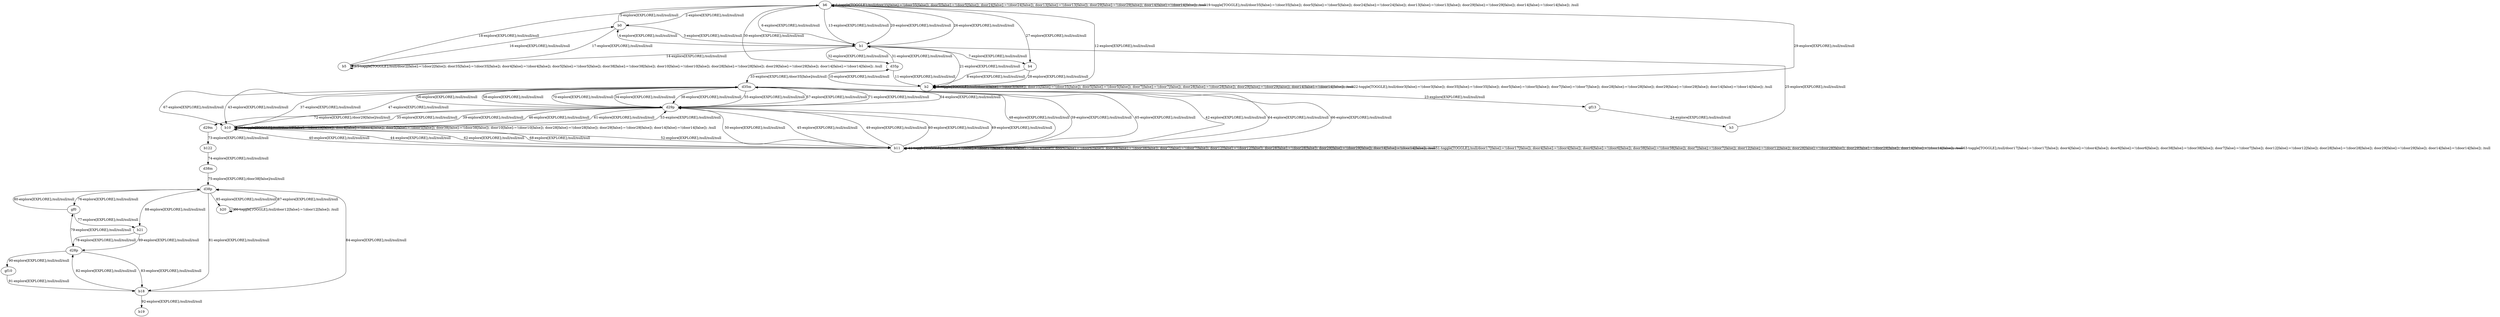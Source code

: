 # Total number of goals covered by this test: 2
# gf10 --> b18
# b18 --> b19

digraph g {
"b6" -> "b6" [label = "1-toggle[TOGGLE];/null/door35[false]:=!(door35[false]); door5[false]:=!(door5[false]); door24[false]:=!(door24[false]); door13[false]:=!(door13[false]); door29[false]:=!(door29[false]); door14[false]:=!(door14[false]); /null"];
"b6" -> "b0" [label = "2-explore[EXPLORE];/null/null/null"];
"b0" -> "b1" [label = "3-explore[EXPLORE];/null/null/null"];
"b1" -> "b0" [label = "4-explore[EXPLORE];/null/null/null"];
"b0" -> "b6" [label = "5-explore[EXPLORE];/null/null/null"];
"b6" -> "b1" [label = "6-explore[EXPLORE];/null/null/null"];
"b1" -> "b4" [label = "7-explore[EXPLORE];/null/null/null"];
"b4" -> "b2" [label = "8-explore[EXPLORE];/null/null/null"];
"b2" -> "b2" [label = "9-toggle[TOGGLE];/null/door3[false]:=!(door3[false]); door35[false]:=!(door35[false]); door5[false]:=!(door5[false]); door7[false]:=!(door7[false]); door28[false]:=!(door28[false]); door29[false]:=!(door29[false]); door14[false]:=!(door14[false]); /null"];
"b2" -> "d35p" [label = "10-explore[EXPLORE];/null/null/null"];
"d35p" -> "b2" [label = "11-explore[EXPLORE];/null/null/null"];
"b2" -> "b6" [label = "12-explore[EXPLORE];/null/null/null"];
"b6" -> "b1" [label = "13-explore[EXPLORE];/null/null/null"];
"b1" -> "b5" [label = "14-explore[EXPLORE];/null/null/null"];
"b5" -> "b5" [label = "15-toggle[TOGGLE];/null/door2[false]:=!(door2[false]); door35[false]:=!(door35[false]); door4[false]:=!(door4[false]); door5[false]:=!(door5[false]); door38[false]:=!(door38[false]); door10[false]:=!(door10[false]); door28[false]:=!(door28[false]); door29[false]:=!(door29[false]); door14[false]:=!(door14[false]); /null"];
"b5" -> "b0" [label = "16-explore[EXPLORE];/null/null/null"];
"b0" -> "b5" [label = "17-explore[EXPLORE];/null/null/null"];
"b5" -> "b6" [label = "18-explore[EXPLORE];/null/null/null"];
"b6" -> "b6" [label = "19-toggle[TOGGLE];/null/door35[false]:=!(door35[false]); door5[false]:=!(door5[false]); door24[false]:=!(door24[false]); door13[false]:=!(door13[false]); door29[false]:=!(door29[false]); door14[false]:=!(door14[false]); /null"];
"b6" -> "b1" [label = "20-explore[EXPLORE];/null/null/null"];
"b1" -> "b2" [label = "21-explore[EXPLORE];/null/null/null"];
"b2" -> "b2" [label = "22-toggle[TOGGLE];/null/door3[false]:=!(door3[false]); door35[false]:=!(door35[false]); door5[false]:=!(door5[false]); door7[false]:=!(door7[false]); door28[false]:=!(door28[false]); door29[false]:=!(door29[false]); door14[false]:=!(door14[false]); /null"];
"b2" -> "gf13" [label = "23-explore[EXPLORE];/null/null/null"];
"gf13" -> "b3" [label = "24-explore[EXPLORE];/null/null/null"];
"b3" -> "b1" [label = "25-explore[EXPLORE];/null/null/null"];
"b1" -> "b6" [label = "26-explore[EXPLORE];/null/null/null"];
"b6" -> "b4" [label = "27-explore[EXPLORE];/null/null/null"];
"b4" -> "b2" [label = "28-explore[EXPLORE];/null/null/null"];
"b2" -> "b6" [label = "29-explore[EXPLORE];/null/null/null"];
"b6" -> "d35p" [label = "30-explore[EXPLORE];/null/null/null"];
"d35p" -> "b1" [label = "31-explore[EXPLORE];/null/null/null"];
"b1" -> "d35p" [label = "32-explore[EXPLORE];/null/null/null"];
"d35p" -> "d35m" [label = "33-explore[EXPLORE];/door35[false]/null/null"];
"d35m" -> "d29p" [label = "34-explore[EXPLORE];/null/null/null"];
"d29p" -> "b10" [label = "35-explore[EXPLORE];/null/null/null"];
"b10" -> "b10" [label = "36-toggle[TOGGLE];/null/door19[false]:=!(door19[false]); door4[false]:=!(door4[false]); door5[false]:=!(door5[false]); door38[false]:=!(door38[false]); door10[false]:=!(door10[false]); door28[false]:=!(door28[false]); door29[false]:=!(door29[false]); door14[false]:=!(door14[false]); /null"];
"b10" -> "d35m" [label = "37-explore[EXPLORE];/null/null/null"];
"d35m" -> "d29p" [label = "38-explore[EXPLORE];/null/null/null"];
"d29p" -> "b10" [label = "39-explore[EXPLORE];/null/null/null"];
"b10" -> "b11" [label = "40-explore[EXPLORE];/null/null/null"];
"b11" -> "b11" [label = "41-toggle[TOGGLE];/null/door17[false]:=!(door17[false]); door4[false]:=!(door4[false]); door6[false]:=!(door6[false]); door38[false]:=!(door38[false]); door7[false]:=!(door7[false]); door12[false]:=!(door12[false]); door28[false]:=!(door28[false]); door29[false]:=!(door29[false]); door14[false]:=!(door14[false]); /null"];
"b11" -> "d35m" [label = "42-explore[EXPLORE];/null/null/null"];
"d35m" -> "b10" [label = "43-explore[EXPLORE];/null/null/null"];
"b10" -> "b11" [label = "44-explore[EXPLORE];/null/null/null"];
"b11" -> "d29p" [label = "45-explore[EXPLORE];/null/null/null"];
"d29p" -> "b10" [label = "46-explore[EXPLORE];/null/null/null"];
"b10" -> "d35m" [label = "47-explore[EXPLORE];/null/null/null"];
"d35m" -> "b11" [label = "48-explore[EXPLORE];/null/null/null"];
"b11" -> "d29p" [label = "49-explore[EXPLORE];/null/null/null"];
"d29p" -> "b11" [label = "50-explore[EXPLORE];/null/null/null"];
"b11" -> "b11" [label = "51-toggle[TOGGLE];/null/door17[false]:=!(door17[false]); door4[false]:=!(door4[false]); door6[false]:=!(door6[false]); door38[false]:=!(door38[false]); door7[false]:=!(door7[false]); door12[false]:=!(door12[false]); door28[false]:=!(door28[false]); door29[false]:=!(door29[false]); door14[false]:=!(door14[false]); /null"];
"b11" -> "b10" [label = "52-explore[EXPLORE];/null/null/null"];
"b10" -> "d29p" [label = "53-explore[EXPLORE];/null/null/null"];
"d29p" -> "d35m" [label = "54-explore[EXPLORE];/null/null/null"];
"d35m" -> "d29p" [label = "55-explore[EXPLORE];/null/null/null"];
"d29p" -> "d35m" [label = "56-explore[EXPLORE];/null/null/null"];
"d35m" -> "d29p" [label = "57-explore[EXPLORE];/null/null/null"];
"d29p" -> "d35m" [label = "58-explore[EXPLORE];/null/null/null"];
"d35m" -> "b11" [label = "59-explore[EXPLORE];/null/null/null"];
"b11" -> "d29p" [label = "60-explore[EXPLORE];/null/null/null"];
"d29p" -> "b10" [label = "61-explore[EXPLORE];/null/null/null"];
"b10" -> "b11" [label = "62-explore[EXPLORE];/null/null/null"];
"b11" -> "b11" [label = "63-toggle[TOGGLE];/null/door17[false]:=!(door17[false]); door4[false]:=!(door4[false]); door6[false]:=!(door6[false]); door38[false]:=!(door38[false]); door7[false]:=!(door7[false]); door12[false]:=!(door12[false]); door28[false]:=!(door28[false]); door29[false]:=!(door29[false]); door14[false]:=!(door14[false]); /null"];
"b11" -> "d35m" [label = "64-explore[EXPLORE];/null/null/null"];
"d35m" -> "b11" [label = "65-explore[EXPLORE];/null/null/null"];
"b11" -> "d35m" [label = "66-explore[EXPLORE];/null/null/null"];
"d35m" -> "b10" [label = "67-explore[EXPLORE];/null/null/null"];
"b10" -> "b11" [label = "68-explore[EXPLORE];/null/null/null"];
"b11" -> "d29p" [label = "69-explore[EXPLORE];/null/null/null"];
"d29p" -> "d35m" [label = "70-explore[EXPLORE];/null/null/null"];
"d35m" -> "d29p" [label = "71-explore[EXPLORE];/null/null/null"];
"d29p" -> "d29m" [label = "72-explore[EXPLORE];/door29[false]/null/null"];
"d29m" -> "b122" [label = "73-explore[EXPLORE];/null/null/null"];
"b122" -> "d38m" [label = "74-explore[EXPLORE];/null/null/null"];
"d38m" -> "d38p" [label = "75-explore[EXPLORE];/door38[false]/null/null"];
"d38p" -> "gf0" [label = "76-explore[EXPLORE];/null/null/null"];
"gf0" -> "b21" [label = "77-explore[EXPLORE];/null/null/null"];
"b21" -> "d28p" [label = "78-explore[EXPLORE];/null/null/null"];
"d28p" -> "gf0" [label = "79-explore[EXPLORE];/null/null/null"];
"gf0" -> "d38p" [label = "80-explore[EXPLORE];/null/null/null"];
"d38p" -> "b18" [label = "81-explore[EXPLORE];/null/null/null"];
"b18" -> "d28p" [label = "82-explore[EXPLORE];/null/null/null"];
"d28p" -> "b18" [label = "83-explore[EXPLORE];/null/null/null"];
"b18" -> "d38p" [label = "84-explore[EXPLORE];/null/null/null"];
"d38p" -> "b20" [label = "85-explore[EXPLORE];/null/null/null"];
"b20" -> "b20" [label = "86-toggle[TOGGLE];/null/door12[false]:=!(door12[false]); /null"];
"b20" -> "d38p" [label = "87-explore[EXPLORE];/null/null/null"];
"d38p" -> "b21" [label = "88-explore[EXPLORE];/null/null/null"];
"b21" -> "d28p" [label = "89-explore[EXPLORE];/null/null/null"];
"d28p" -> "gf10" [label = "90-explore[EXPLORE];/null/null/null"];
"gf10" -> "b18" [label = "91-explore[EXPLORE];/null/null/null"];
"b18" -> "b19" [label = "92-explore[EXPLORE];/null/null/null"];
}